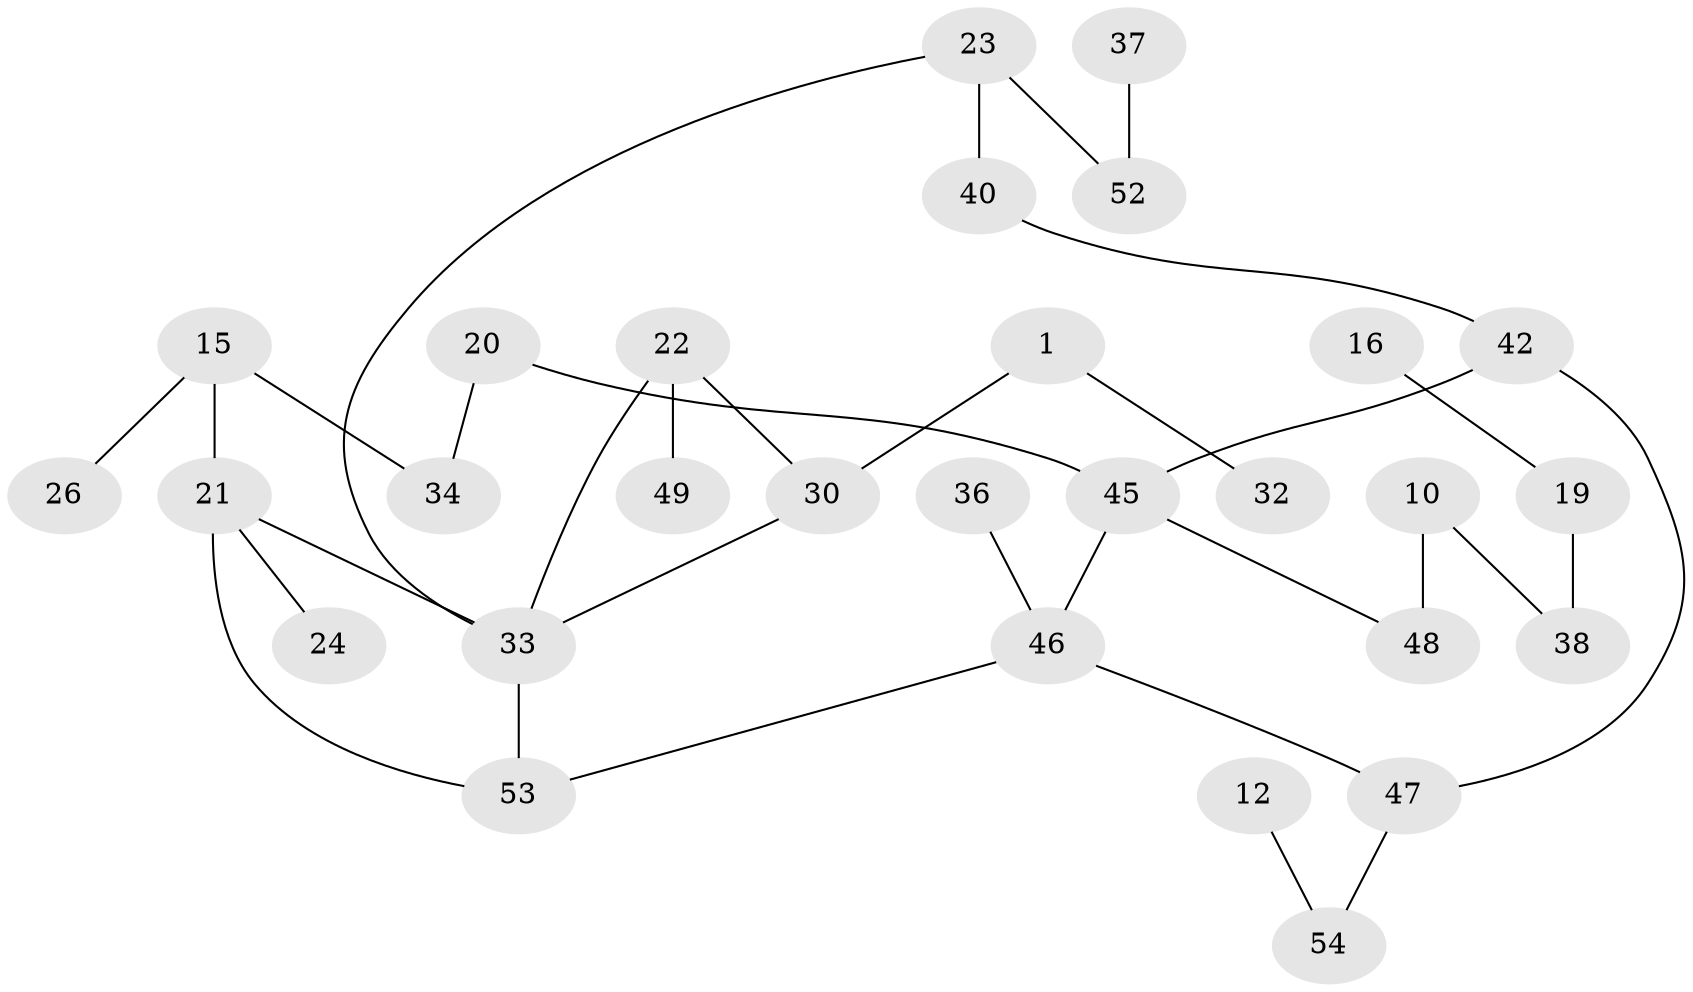 // original degree distribution, {2: 0.26851851851851855, 1: 0.3333333333333333, 3: 0.12962962962962962, 0: 0.18518518518518517, 5: 0.037037037037037035, 4: 0.046296296296296294}
// Generated by graph-tools (version 1.1) at 2025/00/03/09/25 03:00:46]
// undirected, 29 vertices, 33 edges
graph export_dot {
graph [start="1"]
  node [color=gray90,style=filled];
  1;
  10;
  12;
  15;
  16;
  19;
  20;
  21;
  22;
  23;
  24;
  26;
  30;
  32;
  33;
  34;
  36;
  37;
  38;
  40;
  42;
  45;
  46;
  47;
  48;
  49;
  52;
  53;
  54;
  1 -- 30 [weight=1.0];
  1 -- 32 [weight=1.0];
  10 -- 38 [weight=1.0];
  10 -- 48 [weight=2.0];
  12 -- 54 [weight=1.0];
  15 -- 21 [weight=1.0];
  15 -- 26 [weight=1.0];
  15 -- 34 [weight=1.0];
  16 -- 19 [weight=1.0];
  19 -- 38 [weight=1.0];
  20 -- 34 [weight=1.0];
  20 -- 45 [weight=1.0];
  21 -- 24 [weight=1.0];
  21 -- 33 [weight=1.0];
  21 -- 53 [weight=1.0];
  22 -- 30 [weight=1.0];
  22 -- 33 [weight=1.0];
  22 -- 49 [weight=1.0];
  23 -- 33 [weight=1.0];
  23 -- 40 [weight=1.0];
  23 -- 52 [weight=1.0];
  30 -- 33 [weight=1.0];
  33 -- 53 [weight=1.0];
  36 -- 46 [weight=1.0];
  37 -- 52 [weight=1.0];
  40 -- 42 [weight=1.0];
  42 -- 45 [weight=1.0];
  42 -- 47 [weight=1.0];
  45 -- 46 [weight=1.0];
  45 -- 48 [weight=1.0];
  46 -- 47 [weight=1.0];
  46 -- 53 [weight=1.0];
  47 -- 54 [weight=1.0];
}
